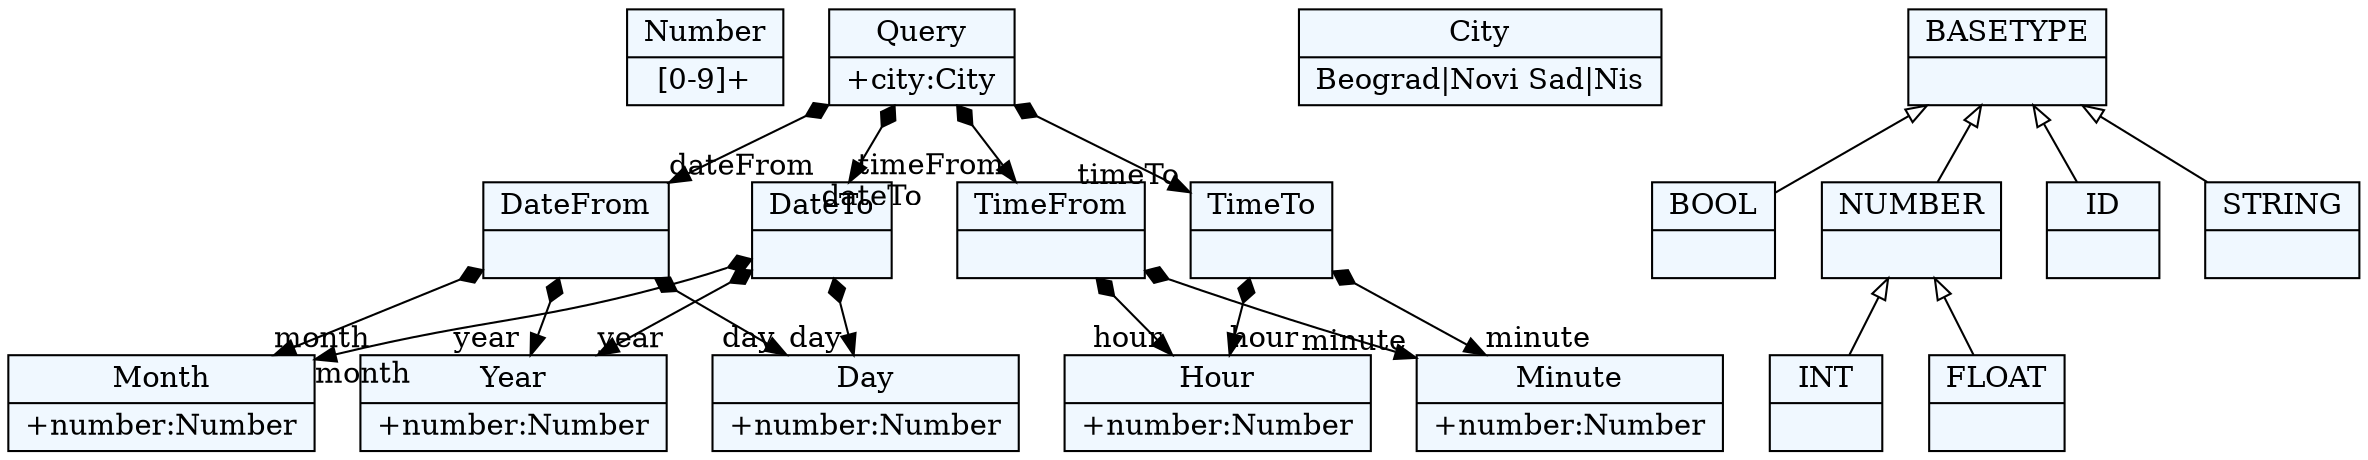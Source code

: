 
    digraph xtext {
    fontname = "Bitstream Vera Sans"
    fontsize = 8
    node[
        shape=record,
        style=filled,
        fillcolor=aliceblue
    ]
    nodesep = 0.3
    edge[dir=black,arrowtail=empty]


57254832[ label="{Number|[0-9]+}"]

57096432 -> 57097328[arrowtail=diamond, dir=both, headlabel="dateFrom "]
57096432 -> 57255280[arrowtail=diamond, dir=both, headlabel="timeFrom "]
57096432 -> 57256624[arrowtail=diamond, dir=both, headlabel="dateTo "]
57096432 -> 57257072[arrowtail=diamond, dir=both, headlabel="timeTo "]
57096432[ label="{Query|+city:City\l}"]

57256176[ label="{Minute|+number:Number\l}"]

57253936[ label="{Month|+number:Number\l}"]

57257072 -> 57255728[arrowtail=diamond, dir=both, headlabel="hour "]
57257072 -> 57256176[arrowtail=diamond, dir=both, headlabel="minute "]
57257072[ label="{TimeTo|}"]

57255280 -> 57255728[arrowtail=diamond, dir=both, headlabel="hour "]
57255280 -> 57256176[arrowtail=diamond, dir=both, headlabel="minute "]
57255280[ label="{TimeFrom|}"]

57096880[ label="{City|Beograd\|Novi Sad\|Nis}"]

57254384[ label="{Year|+number:Number\l}"]

57097328 -> 57097776[arrowtail=diamond, dir=both, headlabel="day "]
57097328 -> 57253936[arrowtail=diamond, dir=both, headlabel="month "]
57097328 -> 57254384[arrowtail=diamond, dir=both, headlabel="year "]
57097328[ label="{DateFrom|}"]

57255728[ label="{Hour|+number:Number\l}"]

57097776[ label="{Day|+number:Number\l}"]

57256624 -> 57097776[arrowtail=diamond, dir=both, headlabel="day "]
57256624 -> 57253936[arrowtail=diamond, dir=both, headlabel="month "]
57256624 -> 57254384[arrowtail=diamond, dir=both, headlabel="year "]
57256624[ label="{DateTo|}"]

57094192[ label="{INT|}"]

57077296[ label="{BOOL|}"]

57095088[ label="{NUMBER|}"]
57095088 -> 57094640 [dir=back]
57095088 -> 57094192 [dir=back]

57076400[ label="{ID|}"]

57094640[ label="{FLOAT|}"]

57095536[ label="{BASETYPE|}"]
57095536 -> 57095088 [dir=back]
57095536 -> 57077296 [dir=back]
57095536 -> 57076400 [dir=back]
57095536 -> 57076848 [dir=back]

57076848[ label="{STRING|}"]


}
